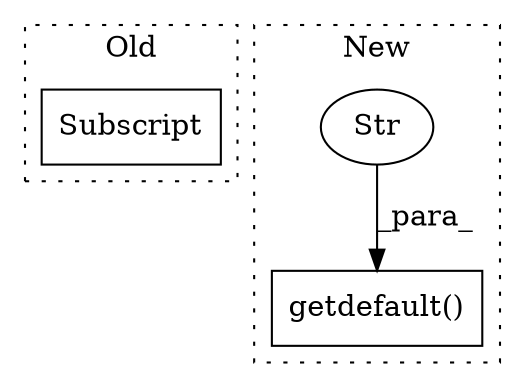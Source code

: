 digraph G {
subgraph cluster0 {
1 [label="Subscript" a="63" s="2274,0" l="36,0" shape="box"];
label = "Old";
style="dotted";
}
subgraph cluster1 {
2 [label="getdefault()" a="75" s="2561,2606" l="28,1" shape="box"];
3 [label="Str" a="66" s="2589" l="11" shape="ellipse"];
label = "New";
style="dotted";
}
3 -> 2 [label="_para_"];
}
